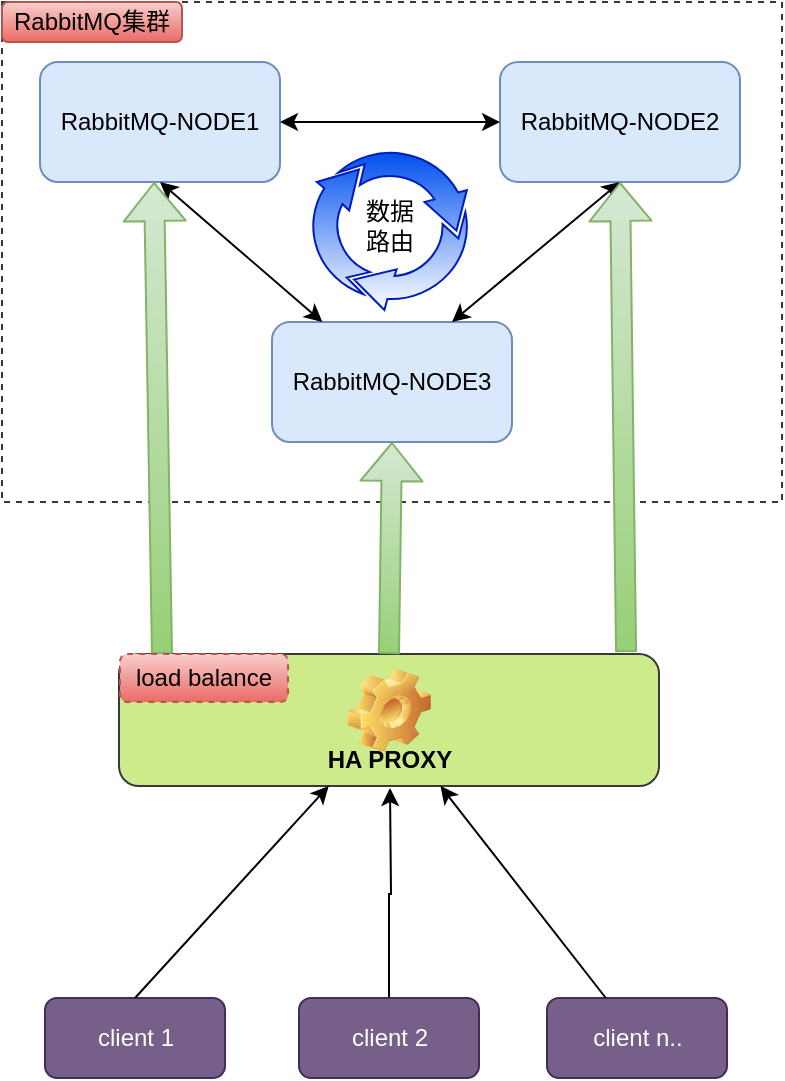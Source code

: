<mxfile version="10.7.5" type="device"><diagram id="7eYq7G1ySSVYx9H1j_-Q" name="Page-1"><mxGraphModel dx="918" dy="682" grid="1" gridSize="10" guides="1" tooltips="1" connect="1" arrows="1" fold="1" page="1" pageScale="1" pageWidth="827" pageHeight="1169" math="0" shadow="0"><root><mxCell id="0"/><mxCell id="1" parent="0"/><mxCell id="9GqCO16FUEfrFpSY6krL-11" value="" style="group;dashed=1;fillColor=none;strokeColor=#36393d;" parent="1" vertex="1" connectable="0"><mxGeometry x="233" y="190" width="390" height="250" as="geometry"/></mxCell><mxCell id="9GqCO16FUEfrFpSY6krL-10" value="" style="group;" parent="9GqCO16FUEfrFpSY6krL-11" vertex="1" connectable="0"><mxGeometry width="390.0" height="250" as="geometry"/></mxCell><mxCell id="9GqCO16FUEfrFpSY6krL-9" value="RabbitMQ集群" style="rounded=1;whiteSpace=wrap;html=1;gradientColor=#ea6b66;fillColor=#f8cecc;strokeColor=#b85450;" parent="9GqCO16FUEfrFpSY6krL-11" vertex="1"><mxGeometry width="90" height="20" as="geometry"/></mxCell><mxCell id="sJkIG5ByDsgLVwSkigSE-1" value="" style="shadow=0;html=1;labelPosition=center;verticalLabelPosition=bottom;verticalAlign=top;align=center;shape=mxgraph.mscae.general.continuous_cycle;fillColor=#0050ef;pointerEvents=1;strokeColor=#001DBC;fontColor=#ffffff;gradientColor=#ffffff;" parent="9GqCO16FUEfrFpSY6krL-11" vertex="1"><mxGeometry x="154" y="74" width="80" height="80" as="geometry"/></mxCell><mxCell id="sJkIG5ByDsgLVwSkigSE-2" value="数据&lt;br&gt;路由" style="text;html=1;strokeColor=none;fillColor=none;align=center;verticalAlign=middle;whiteSpace=wrap;rounded=0;" parent="9GqCO16FUEfrFpSY6krL-11" vertex="1"><mxGeometry x="174" y="102" width="40" height="20" as="geometry"/></mxCell><mxCell id="9GqCO16FUEfrFpSY6krL-2" value="RabbitMQ-NODE1" style="rounded=1;whiteSpace=wrap;html=1;fillColor=#dae8fc;strokeColor=#6c8ebf;" parent="1" vertex="1"><mxGeometry x="252" y="220" width="120" height="60" as="geometry"/></mxCell><mxCell id="9GqCO16FUEfrFpSY6krL-3" value="&lt;span&gt;RabbitMQ-NODE2&lt;/span&gt;" style="rounded=1;whiteSpace=wrap;html=1;fillColor=#dae8fc;strokeColor=#6c8ebf;" parent="1" vertex="1"><mxGeometry x="482" y="220" width="120" height="60" as="geometry"/></mxCell><mxCell id="9GqCO16FUEfrFpSY6krL-4" value="&lt;span&gt;RabbitMQ-NODE3&lt;/span&gt;" style="rounded=1;whiteSpace=wrap;html=1;fillColor=#dae8fc;strokeColor=#6c8ebf;" parent="1" vertex="1"><mxGeometry x="368" y="350" width="120" height="60" as="geometry"/></mxCell><mxCell id="9GqCO16FUEfrFpSY6krL-6" value="" style="endArrow=classic;startArrow=classic;html=1;entryX=0.5;entryY=1;entryDx=0;entryDy=0;" parent="1" source="9GqCO16FUEfrFpSY6krL-4" target="9GqCO16FUEfrFpSY6krL-2" edge="1"><mxGeometry width="50" height="50" relative="1" as="geometry"><mxPoint x="251" y="340" as="sourcePoint"/><mxPoint x="301" y="290" as="targetPoint"/></mxGeometry></mxCell><mxCell id="9GqCO16FUEfrFpSY6krL-7" value="" style="endArrow=classic;startArrow=classic;html=1;exitX=0.75;exitY=0;exitDx=0;exitDy=0;entryX=0.5;entryY=1;entryDx=0;entryDy=0;" parent="1" source="9GqCO16FUEfrFpSY6krL-4" target="9GqCO16FUEfrFpSY6krL-3" edge="1"><mxGeometry width="50" height="50" relative="1" as="geometry"><mxPoint x="531" y="330" as="sourcePoint"/><mxPoint x="581" y="280" as="targetPoint"/></mxGeometry></mxCell><mxCell id="9GqCO16FUEfrFpSY6krL-8" value="" style="endArrow=classic;startArrow=classic;html=1;" parent="1" source="9GqCO16FUEfrFpSY6krL-2" target="9GqCO16FUEfrFpSY6krL-3" edge="1"><mxGeometry width="50" height="50" relative="1" as="geometry"><mxPoint x="412" y="260" as="sourcePoint"/><mxPoint x="462" y="210" as="targetPoint"/></mxGeometry></mxCell><mxCell id="9GqCO16FUEfrFpSY6krL-12" value="HA PROXY&lt;br&gt;" style="label;whiteSpace=wrap;html=1;align=center;verticalAlign=bottom;spacingLeft=0;spacingBottom=4;imageAlign=center;imageVerticalAlign=top;image=img/clipart/Gear_128x128.png;fillColor=#cdeb8b;strokeColor=#36393d;" parent="1" vertex="1"><mxGeometry x="291.5" y="516" width="270" height="66" as="geometry"/></mxCell><mxCell id="9GqCO16FUEfrFpSY6krL-13" value="" style="shape=flexArrow;endArrow=classic;html=1;entryX=0.5;entryY=1;entryDx=0;entryDy=0;exitX=0.5;exitY=0;exitDx=0;exitDy=0;fillColor=#d5e8d4;strokeColor=#82b366;gradientColor=#97d077;" parent="1" source="9GqCO16FUEfrFpSY6krL-12" target="9GqCO16FUEfrFpSY6krL-4" edge="1"><mxGeometry width="50" height="50" relative="1" as="geometry"><mxPoint x="390" y="510" as="sourcePoint"/><mxPoint x="440" y="460" as="targetPoint"/></mxGeometry></mxCell><mxCell id="9GqCO16FUEfrFpSY6krL-14" value="" style="shape=flexArrow;endArrow=classic;html=1;entryX=0.5;entryY=1;entryDx=0;entryDy=0;fillColor=#d5e8d4;strokeColor=#82b366;gradientColor=#97d077;exitX=0.25;exitY=0;exitDx=0;exitDy=0;" parent="1" source="9GqCO16FUEfrFpSY6krL-27" edge="1"><mxGeometry width="50" height="50" relative="1" as="geometry"><mxPoint x="309" y="520" as="sourcePoint"/><mxPoint x="309" y="280" as="targetPoint"/></mxGeometry></mxCell><mxCell id="9GqCO16FUEfrFpSY6krL-15" value="" style="shape=flexArrow;endArrow=classic;html=1;entryX=0.5;entryY=1;entryDx=0;entryDy=0;fillColor=#d5e8d4;strokeColor=#82b366;gradientColor=#97d077;exitX=0.939;exitY=-0.015;exitDx=0;exitDy=0;exitPerimeter=0;" parent="1" source="9GqCO16FUEfrFpSY6krL-12" target="9GqCO16FUEfrFpSY6krL-3" edge="1"><mxGeometry width="50" height="50" relative="1" as="geometry"><mxPoint x="541" y="510" as="sourcePoint"/><mxPoint x="570" y="280" as="targetPoint"/></mxGeometry></mxCell><mxCell id="9GqCO16FUEfrFpSY6krL-16" value="client 1" style="rounded=1;whiteSpace=wrap;html=1;strokeColor=#432D57;fillColor=#76608a;fontColor=#ffffff;" parent="1" vertex="1"><mxGeometry x="254.5" y="688" width="90" height="40" as="geometry"/></mxCell><mxCell id="9GqCO16FUEfrFpSY6krL-23" value="" style="edgeStyle=orthogonalEdgeStyle;rounded=0;orthogonalLoop=1;jettySize=auto;html=1;entryX=0.484;entryY=0.986;entryDx=0;entryDy=0;entryPerimeter=0;" parent="1" source="9GqCO16FUEfrFpSY6krL-19" edge="1"><mxGeometry relative="1" as="geometry"><mxPoint x="427" y="583" as="targetPoint"/></mxGeometry></mxCell><mxCell id="9GqCO16FUEfrFpSY6krL-19" value="client 2" style="rounded=1;whiteSpace=wrap;html=1;strokeColor=#432D57;fillColor=#76608a;fontColor=#ffffff;" parent="1" vertex="1"><mxGeometry x="381.5" y="688" width="90" height="40" as="geometry"/></mxCell><mxCell id="9GqCO16FUEfrFpSY6krL-20" value="client n.." style="rounded=1;whiteSpace=wrap;html=1;strokeColor=#432D57;fillColor=#76608a;fontColor=#ffffff;" parent="1" vertex="1"><mxGeometry x="505.5" y="688" width="90" height="40" as="geometry"/></mxCell><mxCell id="9GqCO16FUEfrFpSY6krL-21" value="" style="endArrow=classic;html=1;exitX=0.5;exitY=0;exitDx=0;exitDy=0;" parent="1" source="9GqCO16FUEfrFpSY6krL-16" target="9GqCO16FUEfrFpSY6krL-12" edge="1"><mxGeometry width="50" height="50" relative="1" as="geometry"><mxPoint x="265" y="630" as="sourcePoint"/><mxPoint x="315" y="580" as="targetPoint"/></mxGeometry></mxCell><mxCell id="9GqCO16FUEfrFpSY6krL-26" value="" style="endArrow=classic;html=1;" parent="1" source="9GqCO16FUEfrFpSY6krL-20" target="9GqCO16FUEfrFpSY6krL-12" edge="1"><mxGeometry width="50" height="50" relative="1" as="geometry"><mxPoint x="485" y="650" as="sourcePoint"/><mxPoint x="535" y="600" as="targetPoint"/></mxGeometry></mxCell><mxCell id="9GqCO16FUEfrFpSY6krL-27" value="load balance" style="rounded=1;whiteSpace=wrap;html=1;strokeColor=#b85450;dashed=1;gradientColor=#ea6b66;fillColor=#f8cecc;" parent="1" vertex="1"><mxGeometry x="292" y="516" width="84" height="24" as="geometry"/></mxCell></root></mxGraphModel></diagram></mxfile>